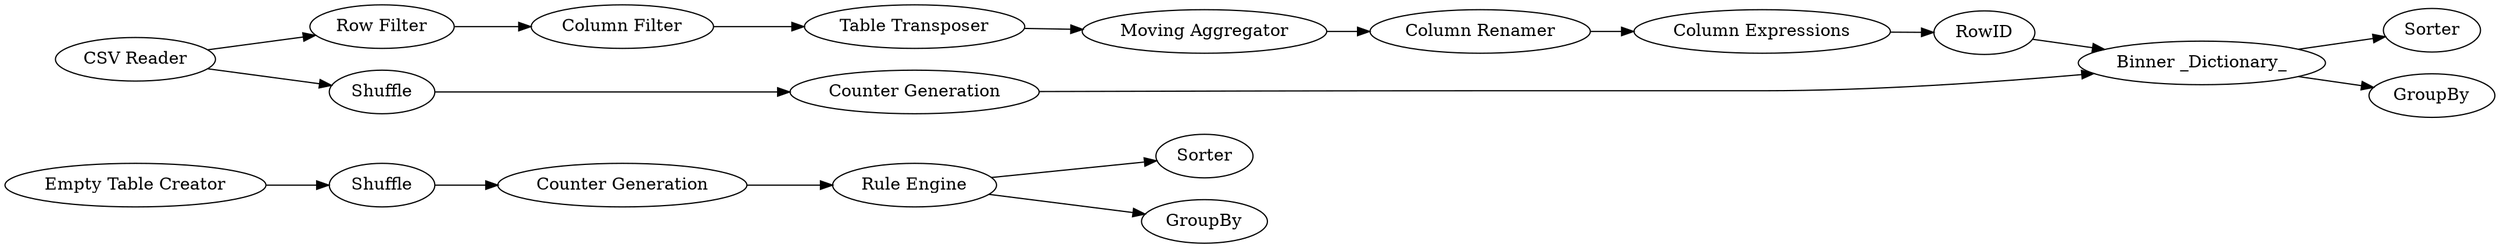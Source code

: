 digraph {
	2 [label="Empty Table Creator"]
	5 [label=Shuffle]
	6 [label="Counter Generation"]
	7 [label="Rule Engine"]
	8 [label=Sorter]
	9 [label=GroupBy]
	10 [label="CSV Reader"]
	11 [label="Row Filter"]
	12 [label="Table Transposer"]
	13 [label="Column Filter"]
	15 [label="Moving Aggregator"]
	18 [label=Sorter]
	19 [label=GroupBy]
	20 [label=Shuffle]
	21 [label="Counter Generation"]
	23 [label="Column Expressions"]
	24 [label="Column Renamer"]
	25 [label=RowID]
	26 [label="Binner _Dictionary_"]
	2 -> 5
	5 -> 6
	6 -> 7
	7 -> 9
	7 -> 8
	10 -> 11
	10 -> 20
	11 -> 13
	12 -> 15
	13 -> 12
	15 -> 24
	20 -> 21
	21 -> 26
	23 -> 25
	24 -> 23
	25 -> 26
	26 -> 18
	26 -> 19
	rankdir=LR
}
